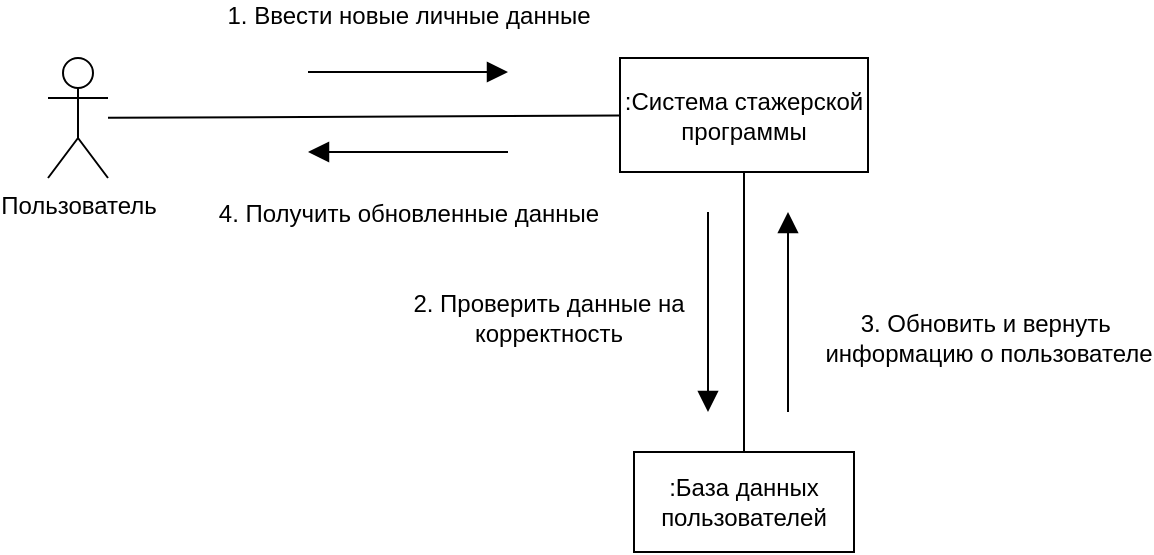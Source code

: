 <mxfile version="27.1.4">
  <diagram name="Страница — 1" id="VITqMJHGawG_AV4IwLpY">
    <mxGraphModel dx="1314" dy="420" grid="1" gridSize="10" guides="1" tooltips="1" connect="1" arrows="1" fold="1" page="0" pageScale="1" pageWidth="827" pageHeight="1169" math="0" shadow="0">
      <root>
        <mxCell id="0" />
        <mxCell id="1" parent="0" />
        <mxCell id="oMOa3SXm_goFEWfaKYYf-7" style="edgeStyle=none;curved=1;rounded=0;orthogonalLoop=1;jettySize=auto;html=1;fontSize=12;startSize=8;endSize=8;endArrow=none;startFill=0;" parent="1" source="JWygc2-lEyXVkWZMa3_q-1" target="oMOa3SXm_goFEWfaKYYf-3" edge="1">
          <mxGeometry relative="1" as="geometry" />
        </mxCell>
        <mxCell id="JWygc2-lEyXVkWZMa3_q-1" value="Пользователь" style="shape=umlActor;verticalLabelPosition=bottom;verticalAlign=top;html=1;" parent="1" vertex="1">
          <mxGeometry x="-30" y="653" width="30" height="60" as="geometry" />
        </mxCell>
        <mxCell id="oMOa3SXm_goFEWfaKYYf-3" value=":Система стажерской программы" style="html=1;whiteSpace=wrap;" parent="1" vertex="1">
          <mxGeometry x="256" y="653" width="124" height="57" as="geometry" />
        </mxCell>
        <mxCell id="oMOa3SXm_goFEWfaKYYf-9" value="1. Ввести новые личные данные" style="html=1;verticalAlign=bottom;endArrow=block;curved=0;rounded=0;strokeColor=default;align=center;fontFamily=Helvetica;fontSize=12;fontColor=default;labelBackgroundColor=default;edgeStyle=none;startSize=8;endSize=8;" parent="1" edge="1">
          <mxGeometry x="-0.004" y="19" width="80" relative="1" as="geometry">
            <mxPoint x="100" y="660" as="sourcePoint" />
            <mxPoint x="200" y="660" as="targetPoint" />
            <mxPoint as="offset" />
          </mxGeometry>
        </mxCell>
        <mxCell id="oMOa3SXm_goFEWfaKYYf-13" value="&lt;div&gt;4. Получить обновленные данные&lt;/div&gt;" style="html=1;verticalAlign=bottom;endArrow=block;curved=0;rounded=0;strokeColor=default;align=center;fontFamily=Helvetica;fontSize=12;fontColor=default;labelBackgroundColor=default;edgeStyle=none;startSize=8;endSize=8;" parent="1" edge="1">
          <mxGeometry y="40" width="80" relative="1" as="geometry">
            <mxPoint x="200" y="700" as="sourcePoint" />
            <mxPoint x="100" y="700" as="targetPoint" />
            <mxPoint as="offset" />
          </mxGeometry>
        </mxCell>
        <mxCell id="jDP7XRf8knhhoj4baCWg-1" value=":База данных пользователей" style="html=1;whiteSpace=wrap;" parent="1" vertex="1">
          <mxGeometry x="263" y="850" width="110" height="50" as="geometry" />
        </mxCell>
        <mxCell id="jDP7XRf8knhhoj4baCWg-2" style="edgeStyle=none;curved=1;rounded=0;orthogonalLoop=1;jettySize=auto;html=1;fontSize=12;startSize=8;endSize=8;endArrow=none;startFill=0;" parent="1" source="jDP7XRf8knhhoj4baCWg-1" target="oMOa3SXm_goFEWfaKYYf-3" edge="1">
          <mxGeometry relative="1" as="geometry">
            <mxPoint x="30" y="693" as="sourcePoint" />
            <mxPoint x="266" y="692" as="targetPoint" />
          </mxGeometry>
        </mxCell>
        <mxCell id="jDP7XRf8knhhoj4baCWg-3" value="2. Проверить данные на&lt;div&gt;корректность&lt;/div&gt;" style="html=1;verticalAlign=bottom;endArrow=block;curved=0;rounded=0;strokeColor=default;align=center;fontFamily=Helvetica;fontSize=12;fontColor=default;labelBackgroundColor=default;edgeStyle=none;startSize=8;endSize=8;" parent="1" edge="1">
          <mxGeometry x="0.4" y="-80" width="80" relative="1" as="geometry">
            <mxPoint x="300" y="730" as="sourcePoint" />
            <mxPoint x="300" y="830" as="targetPoint" />
            <mxPoint as="offset" />
          </mxGeometry>
        </mxCell>
        <mxCell id="jDP7XRf8knhhoj4baCWg-4" value="3. Обновить и вернуть&amp;nbsp;&lt;div&gt;информацию&amp;nbsp;&lt;span style=&quot;background-color: light-dark(#ffffff, var(--ge-dark-color, #121212)); color: light-dark(rgb(0, 0, 0), rgb(255, 255, 255));&quot;&gt;о пользователе&lt;/span&gt;&lt;/div&gt;" style="html=1;verticalAlign=bottom;endArrow=block;curved=0;rounded=0;strokeColor=default;align=center;fontFamily=Helvetica;fontSize=12;fontColor=default;labelBackgroundColor=default;edgeStyle=none;startSize=8;endSize=8;" parent="1" edge="1">
          <mxGeometry x="-0.6" y="-100" width="80" relative="1" as="geometry">
            <mxPoint x="340" y="830" as="sourcePoint" />
            <mxPoint x="340" y="730" as="targetPoint" />
            <mxPoint as="offset" />
          </mxGeometry>
        </mxCell>
      </root>
    </mxGraphModel>
  </diagram>
</mxfile>
